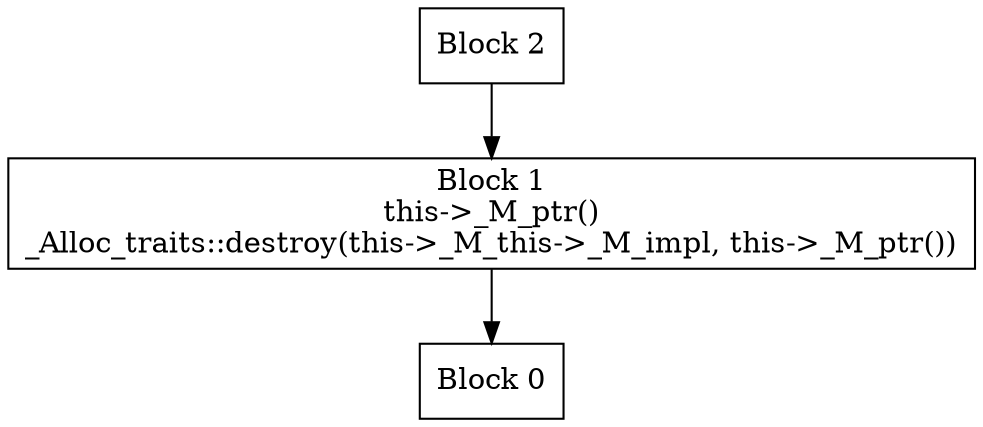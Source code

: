 digraph CFG {
  node [shape=box];
  0 [label="Block 0\n"];
  1 [label="Block 1\nthis->_M_ptr()\n_Alloc_traits::destroy(this->_M_this->_M_impl, this->_M_ptr())\n"];
  2 [label="Block 2\n"];
  1 -> 0;
  2 -> 1;
}
